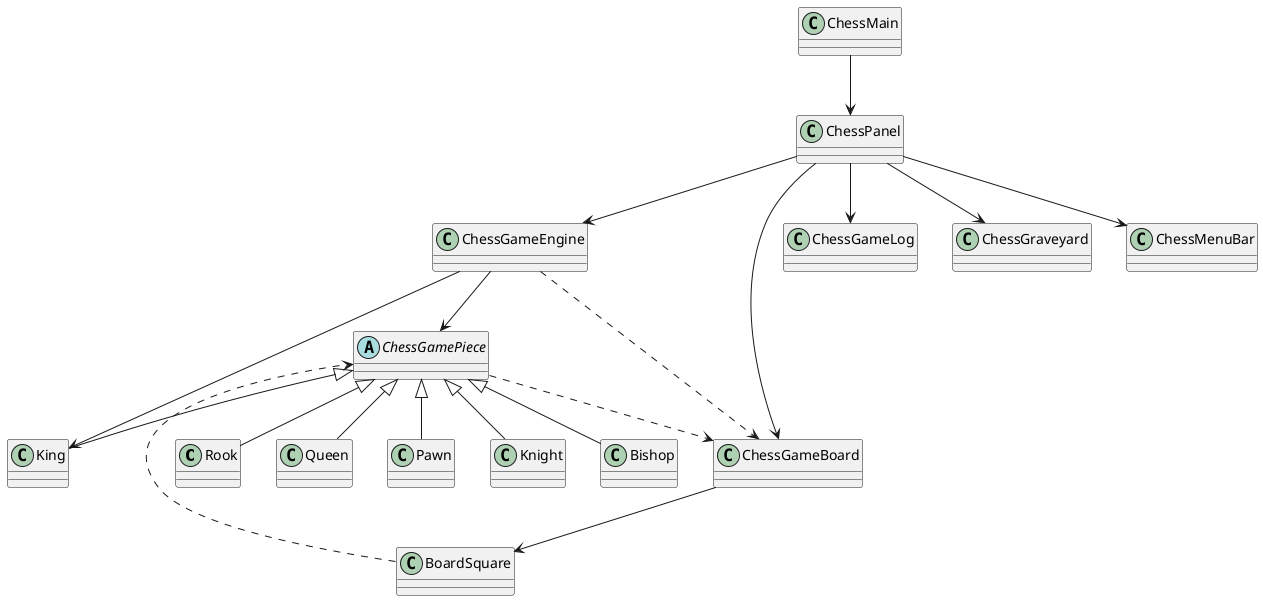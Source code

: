@startuml
class Rook{}
class Queen{}
class Pawn{}
class Knight{}
class King{}
class Bishop{}
class BoardSquare{}
class ChessGameBoard{}
class ChessGameEngine{}
class ChessGameLog{}
abstract ChessGamePiece{}
class ChessGraveyard{}
class ChessPanel{}
class ChessMain{}
class ChessMenuBar

ChessMain --> ChessPanel

ChessPanel --> ChessMenuBar
ChessPanel --> ChessGameBoard
ChessPanel --> ChessGameLog
ChessPanel --> ChessGraveyard
ChessPanel --> ChessGameEngine

ChessGameEngine --> ChessGamePiece
ChessGameEngine ..> ChessGameBoard
ChessGameEngine --> King

ChessGamePiece ..> ChessGameBoard

BoardSquare ..> ChessGamePiece

ChessGamePiece <|-- King
ChessGamePiece <|-- Knight
ChessGamePiece <|-- Queen
ChessGamePiece <|-- Rook
ChessGamePiece <|-- Bishop
ChessGamePiece <|-- Pawn

ChessGameBoard --> BoardSquare
@enduml